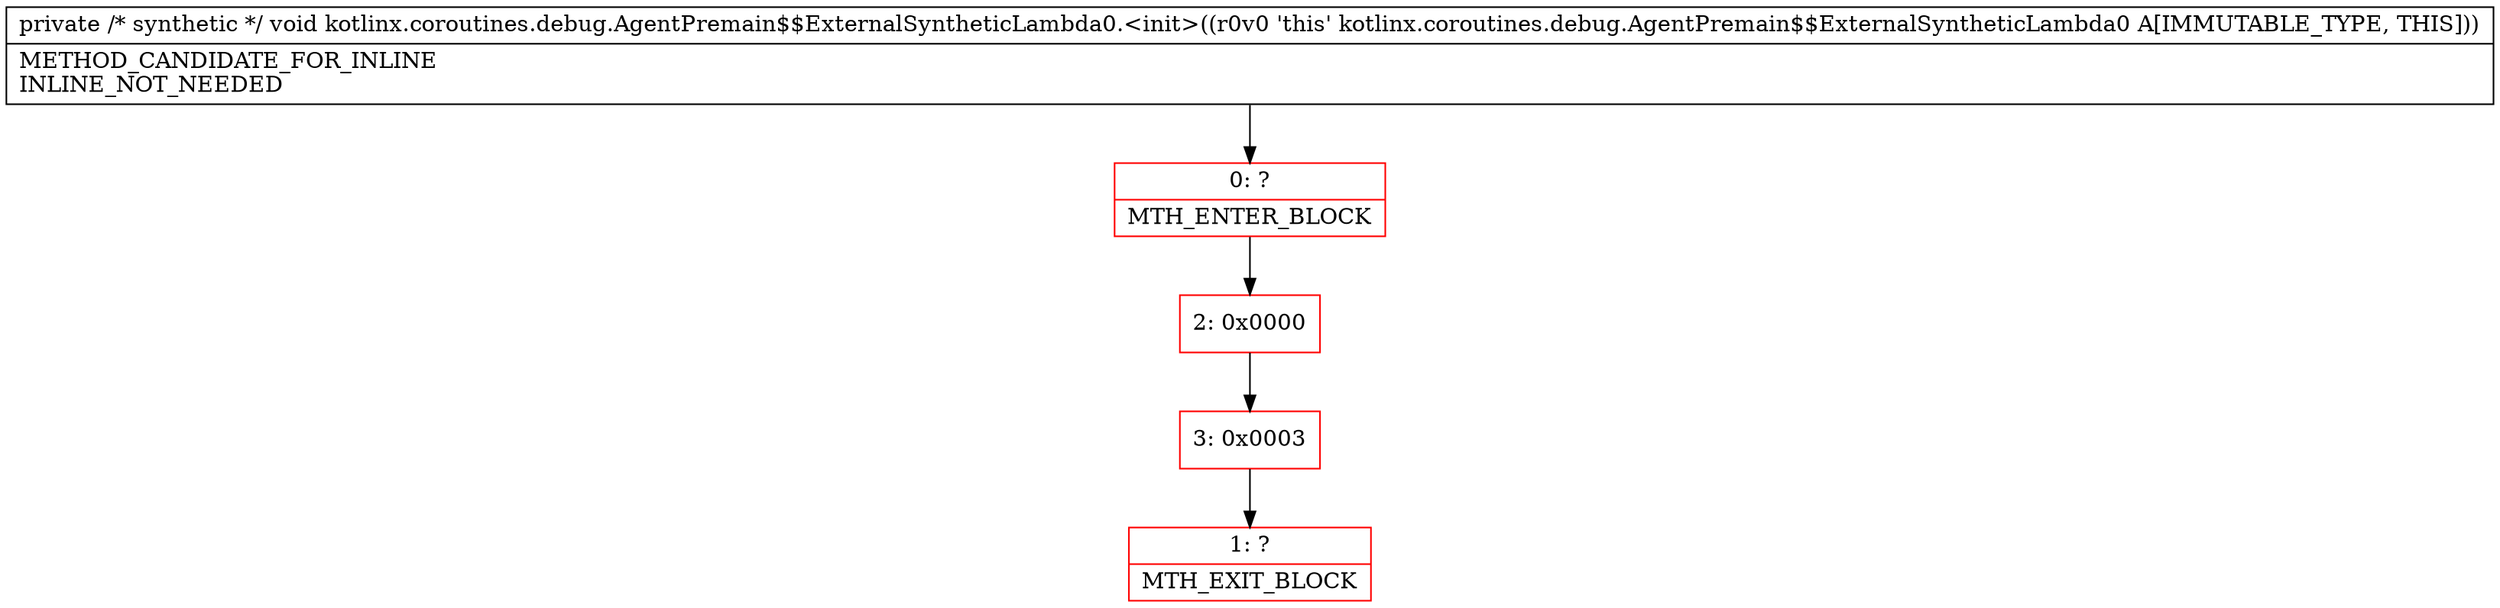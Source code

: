 digraph "CFG forkotlinx.coroutines.debug.AgentPremain$$ExternalSyntheticLambda0.\<init\>()V" {
subgraph cluster_Region_567782854 {
label = "R(0)";
node [shape=record,color=blue];
}
Node_0 [shape=record,color=red,label="{0\:\ ?|MTH_ENTER_BLOCK\l}"];
Node_2 [shape=record,color=red,label="{2\:\ 0x0000}"];
Node_3 [shape=record,color=red,label="{3\:\ 0x0003}"];
Node_1 [shape=record,color=red,label="{1\:\ ?|MTH_EXIT_BLOCK\l}"];
MethodNode[shape=record,label="{private \/* synthetic *\/ void kotlinx.coroutines.debug.AgentPremain$$ExternalSyntheticLambda0.\<init\>((r0v0 'this' kotlinx.coroutines.debug.AgentPremain$$ExternalSyntheticLambda0 A[IMMUTABLE_TYPE, THIS]))  | METHOD_CANDIDATE_FOR_INLINE\lINLINE_NOT_NEEDED\l}"];
MethodNode -> Node_0;Node_0 -> Node_2;
Node_2 -> Node_3;
Node_3 -> Node_1;
}

